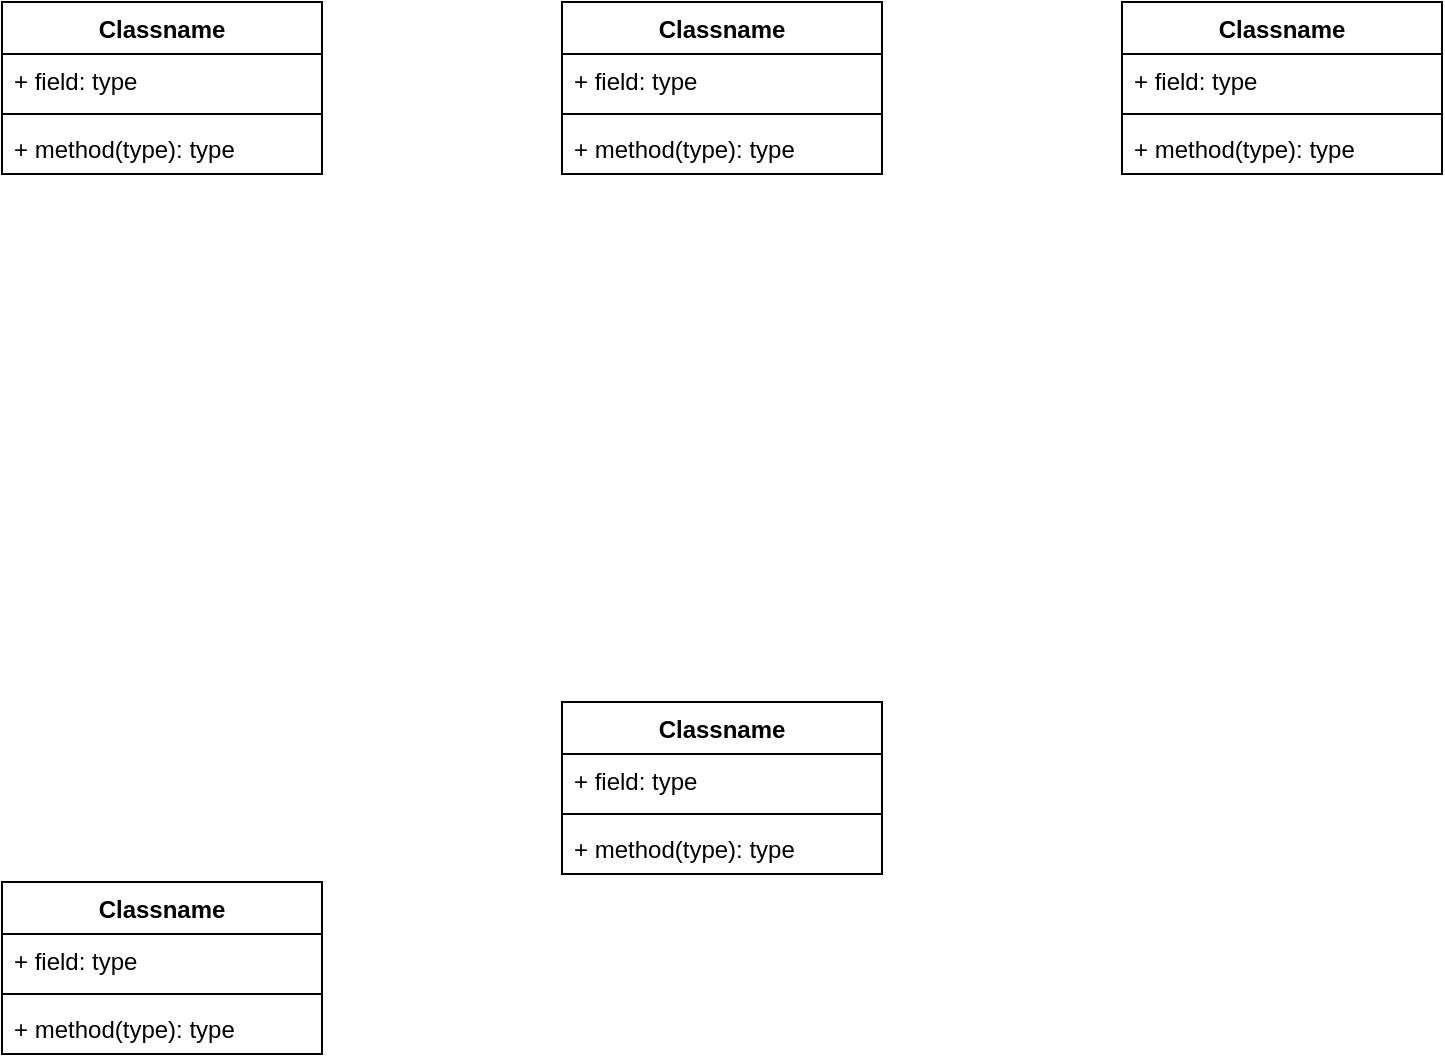 <mxfile version="20.8.23" type="device"><diagram id="iAgpITnYpc6oV14jk1i1" name="Page-1"><mxGraphModel dx="2074" dy="1124" grid="1" gridSize="10" guides="1" tooltips="1" connect="1" arrows="1" fold="1" page="1" pageScale="1" pageWidth="850" pageHeight="1100" math="0" shadow="0"><root><mxCell id="0"/><mxCell id="1" parent="0"/><mxCell id="Dbm6p59UZtZps0MxOLi0-1" value="Classname" style="swimlane;fontStyle=1;align=center;verticalAlign=top;childLayout=stackLayout;horizontal=1;startSize=26;horizontalStack=0;resizeParent=1;resizeParentMax=0;resizeLast=0;collapsible=1;marginBottom=0;" vertex="1" parent="1"><mxGeometry x="40" y="40" width="160" height="86" as="geometry"/></mxCell><mxCell id="Dbm6p59UZtZps0MxOLi0-2" value="+ field: type" style="text;strokeColor=none;fillColor=none;align=left;verticalAlign=top;spacingLeft=4;spacingRight=4;overflow=hidden;rotatable=0;points=[[0,0.5],[1,0.5]];portConstraint=eastwest;" vertex="1" parent="Dbm6p59UZtZps0MxOLi0-1"><mxGeometry y="26" width="160" height="26" as="geometry"/></mxCell><mxCell id="Dbm6p59UZtZps0MxOLi0-3" value="" style="line;strokeWidth=1;fillColor=none;align=left;verticalAlign=middle;spacingTop=-1;spacingLeft=3;spacingRight=3;rotatable=0;labelPosition=right;points=[];portConstraint=eastwest;strokeColor=inherit;" vertex="1" parent="Dbm6p59UZtZps0MxOLi0-1"><mxGeometry y="52" width="160" height="8" as="geometry"/></mxCell><mxCell id="Dbm6p59UZtZps0MxOLi0-4" value="+ method(type): type" style="text;strokeColor=none;fillColor=none;align=left;verticalAlign=top;spacingLeft=4;spacingRight=4;overflow=hidden;rotatable=0;points=[[0,0.5],[1,0.5]];portConstraint=eastwest;" vertex="1" parent="Dbm6p59UZtZps0MxOLi0-1"><mxGeometry y="60" width="160" height="26" as="geometry"/></mxCell><mxCell id="Dbm6p59UZtZps0MxOLi0-5" value="Classname" style="swimlane;fontStyle=1;align=center;verticalAlign=top;childLayout=stackLayout;horizontal=1;startSize=26;horizontalStack=0;resizeParent=1;resizeParentMax=0;resizeLast=0;collapsible=1;marginBottom=0;" vertex="1" parent="1"><mxGeometry x="40" y="480" width="160" height="86" as="geometry"/></mxCell><mxCell id="Dbm6p59UZtZps0MxOLi0-6" value="+ field: type" style="text;strokeColor=none;fillColor=none;align=left;verticalAlign=top;spacingLeft=4;spacingRight=4;overflow=hidden;rotatable=0;points=[[0,0.5],[1,0.5]];portConstraint=eastwest;" vertex="1" parent="Dbm6p59UZtZps0MxOLi0-5"><mxGeometry y="26" width="160" height="26" as="geometry"/></mxCell><mxCell id="Dbm6p59UZtZps0MxOLi0-7" value="" style="line;strokeWidth=1;fillColor=none;align=left;verticalAlign=middle;spacingTop=-1;spacingLeft=3;spacingRight=3;rotatable=0;labelPosition=right;points=[];portConstraint=eastwest;strokeColor=inherit;" vertex="1" parent="Dbm6p59UZtZps0MxOLi0-5"><mxGeometry y="52" width="160" height="8" as="geometry"/></mxCell><mxCell id="Dbm6p59UZtZps0MxOLi0-8" value="+ method(type): type" style="text;strokeColor=none;fillColor=none;align=left;verticalAlign=top;spacingLeft=4;spacingRight=4;overflow=hidden;rotatable=0;points=[[0,0.5],[1,0.5]];portConstraint=eastwest;" vertex="1" parent="Dbm6p59UZtZps0MxOLi0-5"><mxGeometry y="60" width="160" height="26" as="geometry"/></mxCell><mxCell id="Dbm6p59UZtZps0MxOLi0-9" value="Classname" style="swimlane;fontStyle=1;align=center;verticalAlign=top;childLayout=stackLayout;horizontal=1;startSize=26;horizontalStack=0;resizeParent=1;resizeParentMax=0;resizeLast=0;collapsible=1;marginBottom=0;" vertex="1" parent="1"><mxGeometry x="320" y="40" width="160" height="86" as="geometry"/></mxCell><mxCell id="Dbm6p59UZtZps0MxOLi0-10" value="+ field: type" style="text;strokeColor=none;fillColor=none;align=left;verticalAlign=top;spacingLeft=4;spacingRight=4;overflow=hidden;rotatable=0;points=[[0,0.5],[1,0.5]];portConstraint=eastwest;" vertex="1" parent="Dbm6p59UZtZps0MxOLi0-9"><mxGeometry y="26" width="160" height="26" as="geometry"/></mxCell><mxCell id="Dbm6p59UZtZps0MxOLi0-11" value="" style="line;strokeWidth=1;fillColor=none;align=left;verticalAlign=middle;spacingTop=-1;spacingLeft=3;spacingRight=3;rotatable=0;labelPosition=right;points=[];portConstraint=eastwest;strokeColor=inherit;" vertex="1" parent="Dbm6p59UZtZps0MxOLi0-9"><mxGeometry y="52" width="160" height="8" as="geometry"/></mxCell><mxCell id="Dbm6p59UZtZps0MxOLi0-12" value="+ method(type): type" style="text;strokeColor=none;fillColor=none;align=left;verticalAlign=top;spacingLeft=4;spacingRight=4;overflow=hidden;rotatable=0;points=[[0,0.5],[1,0.5]];portConstraint=eastwest;" vertex="1" parent="Dbm6p59UZtZps0MxOLi0-9"><mxGeometry y="60" width="160" height="26" as="geometry"/></mxCell><mxCell id="Dbm6p59UZtZps0MxOLi0-13" value="Classname" style="swimlane;fontStyle=1;align=center;verticalAlign=top;childLayout=stackLayout;horizontal=1;startSize=26;horizontalStack=0;resizeParent=1;resizeParentMax=0;resizeLast=0;collapsible=1;marginBottom=0;" vertex="1" parent="1"><mxGeometry x="600" y="40" width="160" height="86" as="geometry"/></mxCell><mxCell id="Dbm6p59UZtZps0MxOLi0-14" value="+ field: type" style="text;strokeColor=none;fillColor=none;align=left;verticalAlign=top;spacingLeft=4;spacingRight=4;overflow=hidden;rotatable=0;points=[[0,0.5],[1,0.5]];portConstraint=eastwest;" vertex="1" parent="Dbm6p59UZtZps0MxOLi0-13"><mxGeometry y="26" width="160" height="26" as="geometry"/></mxCell><mxCell id="Dbm6p59UZtZps0MxOLi0-15" value="" style="line;strokeWidth=1;fillColor=none;align=left;verticalAlign=middle;spacingTop=-1;spacingLeft=3;spacingRight=3;rotatable=0;labelPosition=right;points=[];portConstraint=eastwest;strokeColor=inherit;" vertex="1" parent="Dbm6p59UZtZps0MxOLi0-13"><mxGeometry y="52" width="160" height="8" as="geometry"/></mxCell><mxCell id="Dbm6p59UZtZps0MxOLi0-16" value="+ method(type): type" style="text;strokeColor=none;fillColor=none;align=left;verticalAlign=top;spacingLeft=4;spacingRight=4;overflow=hidden;rotatable=0;points=[[0,0.5],[1,0.5]];portConstraint=eastwest;" vertex="1" parent="Dbm6p59UZtZps0MxOLi0-13"><mxGeometry y="60" width="160" height="26" as="geometry"/></mxCell><mxCell id="Dbm6p59UZtZps0MxOLi0-17" value="Classname" style="swimlane;fontStyle=1;align=center;verticalAlign=top;childLayout=stackLayout;horizontal=1;startSize=26;horizontalStack=0;resizeParent=1;resizeParentMax=0;resizeLast=0;collapsible=1;marginBottom=0;" vertex="1" parent="1"><mxGeometry x="320" y="390" width="160" height="86" as="geometry"/></mxCell><mxCell id="Dbm6p59UZtZps0MxOLi0-18" value="+ field: type" style="text;strokeColor=none;fillColor=none;align=left;verticalAlign=top;spacingLeft=4;spacingRight=4;overflow=hidden;rotatable=0;points=[[0,0.5],[1,0.5]];portConstraint=eastwest;" vertex="1" parent="Dbm6p59UZtZps0MxOLi0-17"><mxGeometry y="26" width="160" height="26" as="geometry"/></mxCell><mxCell id="Dbm6p59UZtZps0MxOLi0-19" value="" style="line;strokeWidth=1;fillColor=none;align=left;verticalAlign=middle;spacingTop=-1;spacingLeft=3;spacingRight=3;rotatable=0;labelPosition=right;points=[];portConstraint=eastwest;strokeColor=inherit;" vertex="1" parent="Dbm6p59UZtZps0MxOLi0-17"><mxGeometry y="52" width="160" height="8" as="geometry"/></mxCell><mxCell id="Dbm6p59UZtZps0MxOLi0-20" value="+ method(type): type" style="text;strokeColor=none;fillColor=none;align=left;verticalAlign=top;spacingLeft=4;spacingRight=4;overflow=hidden;rotatable=0;points=[[0,0.5],[1,0.5]];portConstraint=eastwest;" vertex="1" parent="Dbm6p59UZtZps0MxOLi0-17"><mxGeometry y="60" width="160" height="26" as="geometry"/></mxCell></root></mxGraphModel></diagram></mxfile>